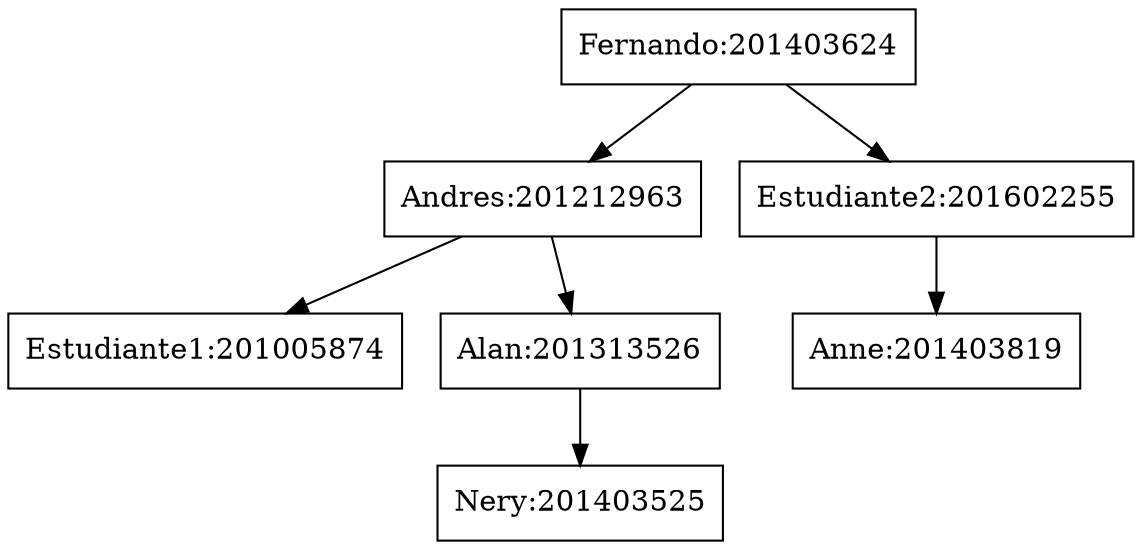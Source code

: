 digraph structs {
	node [shape=record]
	rankdir=TB
	201005874 [label="{Estudiante1:201005874}"]
	201212963 [label="{Andres:201212963}"]
	201212963 -> 201005874
	201212963 -> 201313526
	201313526 [label="{Alan:201313526}"]
	201313526 -> 201403525
	201403525 [label="{Nery:201403525}"]
	201403624 [label="{Fernando:201403624}"]
	201403624 -> 201212963
	201403624 -> 201602255
	201403819 [label="{Anne:201403819}"]
	201602255 [label="{Estudiante2:201602255}"]
	201602255 -> 201403819
}
